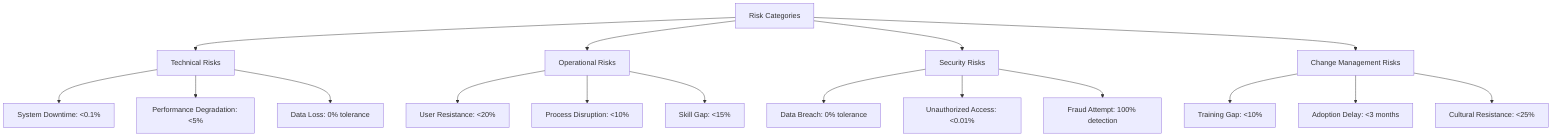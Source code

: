 graph TD
    A[Risk Categories] --> B[Technical Risks]
    A --> C[Operational Risks]
    A --> D[Security Risks]
    A --> E[Change Management Risks]
    
    B --> B1[System Downtime: <0.1%]
    B --> B2[Performance Degradation: <5%]
    B --> B3[Data Loss: 0% tolerance]
    
    C --> C1[User Resistance: <20%]
    C --> C2[Process Disruption: <10%]
    C --> C3[Skill Gap: <15%]
    
    D --> D1[Data Breach: 0% tolerance]
    D --> D2[Unauthorized Access: <0.01%]
    D --> D3[Fraud Attempt: 100% detection]
    
    E --> E1[Training Gap: <10%]
    E --> E2[Adoption Delay: <3 months]
    E --> E3[Cultural Resistance: <25%]